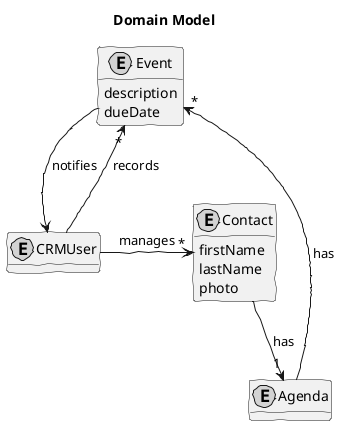 @startuml contacts_domain_model.png
    skinparam handwritten true
    skinparam monochrome true
    skinparam packageStyle rect
    skinparam defaultFontName FG Virgil
    skinparam shadowing false

    title Domain Model

    hide methods

    class CRMUser << (E, lightgray) >>{
    }

    class Contact << (E, lightgray) >>{
        firstName
        lastName
        photo
    }

    class Agenda << (E, lightgray) >>{
    }

    class Event << (E, lightgray) >>{
        description
        dueDate
    }

    CRMUser -> "*" Contact : manages

    Contact --> "1" Agenda : has

    Agenda -left-> "*" Event : has

    Event --> CRMUser : notifies

    CRMUser --> "*" Event : records

@enduml
